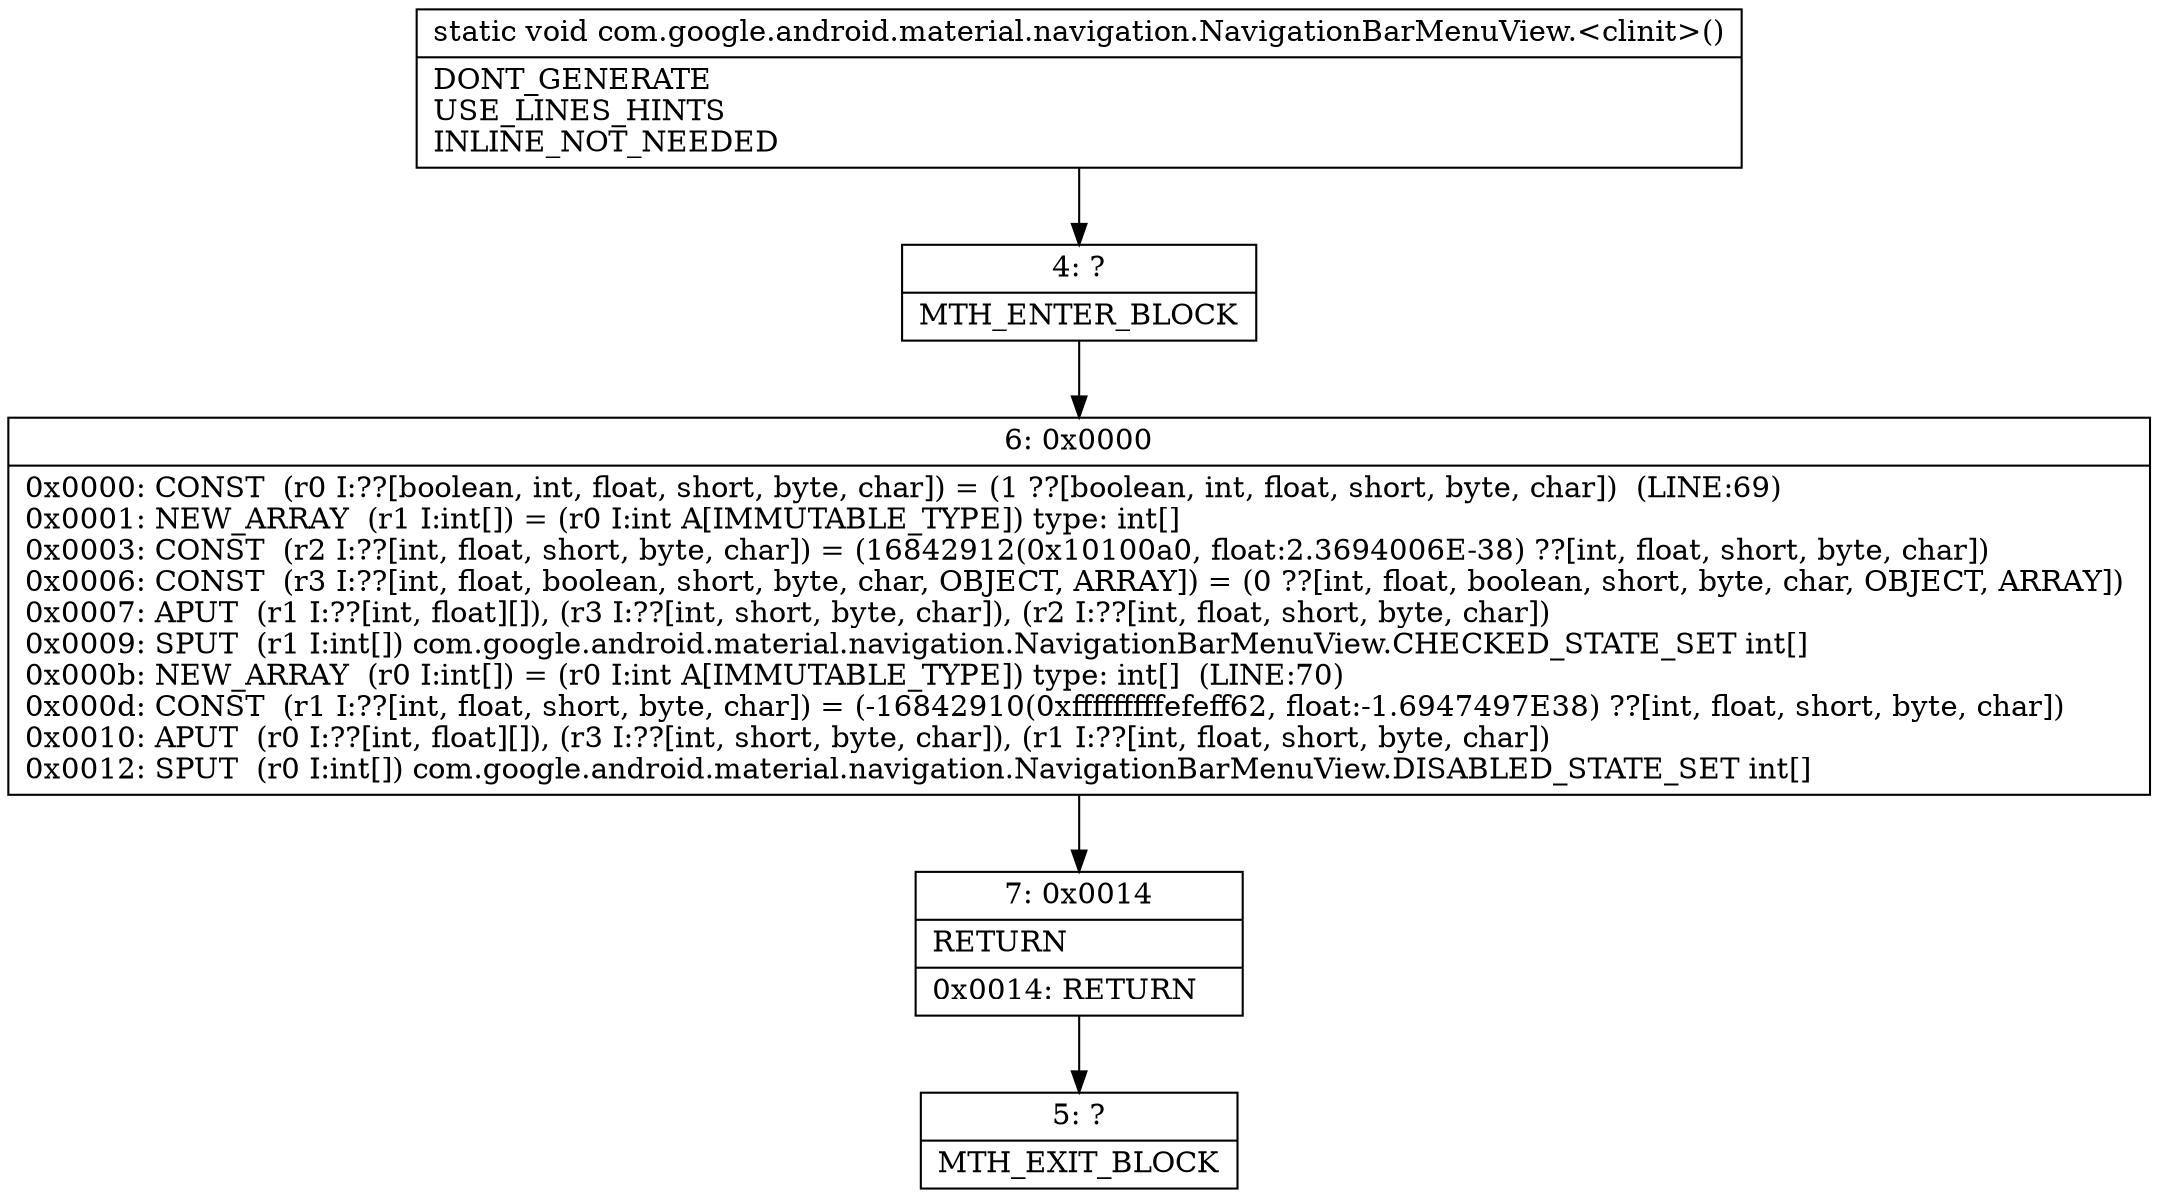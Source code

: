 digraph "CFG forcom.google.android.material.navigation.NavigationBarMenuView.\<clinit\>()V" {
Node_4 [shape=record,label="{4\:\ ?|MTH_ENTER_BLOCK\l}"];
Node_6 [shape=record,label="{6\:\ 0x0000|0x0000: CONST  (r0 I:??[boolean, int, float, short, byte, char]) = (1 ??[boolean, int, float, short, byte, char])  (LINE:69)\l0x0001: NEW_ARRAY  (r1 I:int[]) = (r0 I:int A[IMMUTABLE_TYPE]) type: int[] \l0x0003: CONST  (r2 I:??[int, float, short, byte, char]) = (16842912(0x10100a0, float:2.3694006E\-38) ??[int, float, short, byte, char]) \l0x0006: CONST  (r3 I:??[int, float, boolean, short, byte, char, OBJECT, ARRAY]) = (0 ??[int, float, boolean, short, byte, char, OBJECT, ARRAY]) \l0x0007: APUT  (r1 I:??[int, float][]), (r3 I:??[int, short, byte, char]), (r2 I:??[int, float, short, byte, char]) \l0x0009: SPUT  (r1 I:int[]) com.google.android.material.navigation.NavigationBarMenuView.CHECKED_STATE_SET int[] \l0x000b: NEW_ARRAY  (r0 I:int[]) = (r0 I:int A[IMMUTABLE_TYPE]) type: int[]  (LINE:70)\l0x000d: CONST  (r1 I:??[int, float, short, byte, char]) = (\-16842910(0xfffffffffefeff62, float:\-1.6947497E38) ??[int, float, short, byte, char]) \l0x0010: APUT  (r0 I:??[int, float][]), (r3 I:??[int, short, byte, char]), (r1 I:??[int, float, short, byte, char]) \l0x0012: SPUT  (r0 I:int[]) com.google.android.material.navigation.NavigationBarMenuView.DISABLED_STATE_SET int[] \l}"];
Node_7 [shape=record,label="{7\:\ 0x0014|RETURN\l|0x0014: RETURN   \l}"];
Node_5 [shape=record,label="{5\:\ ?|MTH_EXIT_BLOCK\l}"];
MethodNode[shape=record,label="{static void com.google.android.material.navigation.NavigationBarMenuView.\<clinit\>()  | DONT_GENERATE\lUSE_LINES_HINTS\lINLINE_NOT_NEEDED\l}"];
MethodNode -> Node_4;Node_4 -> Node_6;
Node_6 -> Node_7;
Node_7 -> Node_5;
}


